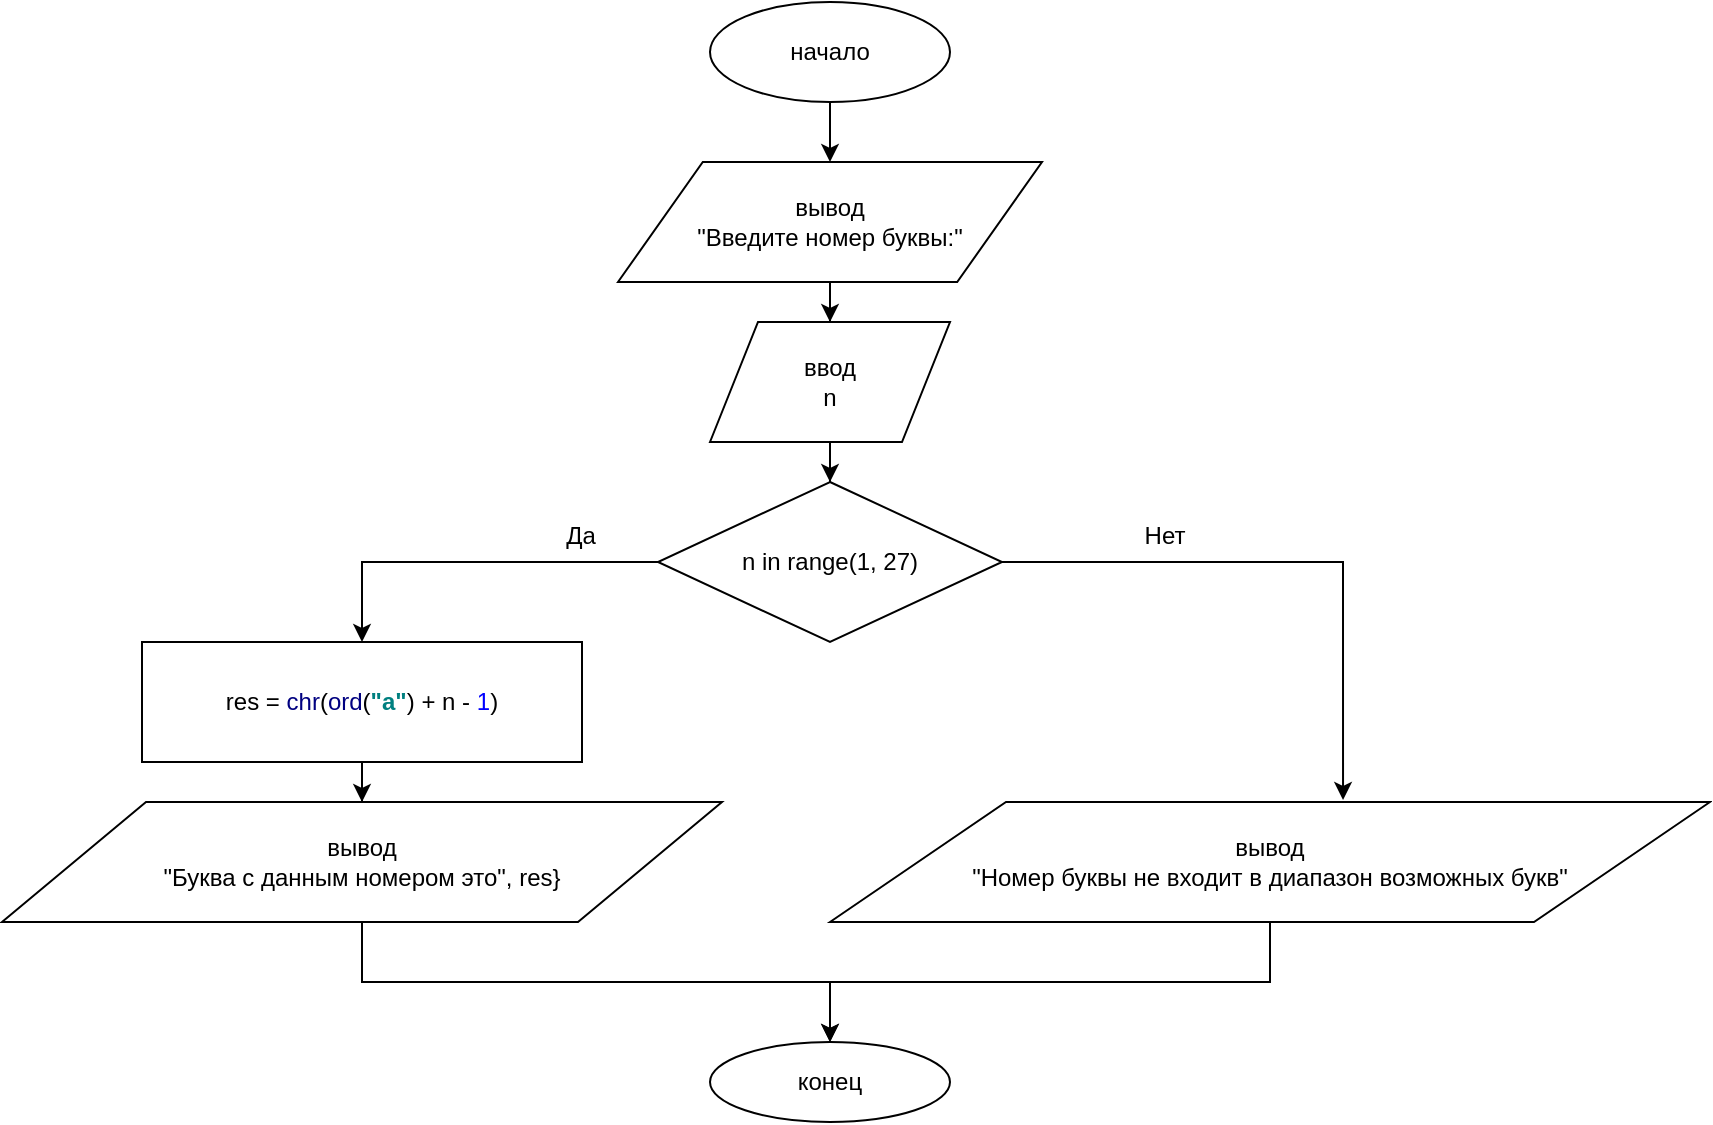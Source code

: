 <mxfile version="14.6.13" type="device"><diagram id="G6vD0Ne--FWub_fqIArY" name="Страница 1"><mxGraphModel dx="1086" dy="846" grid="1" gridSize="10" guides="1" tooltips="1" connect="1" arrows="1" fold="1" page="1" pageScale="1" pageWidth="827" pageHeight="1169" math="0" shadow="0"><root><mxCell id="0"/><mxCell id="1" parent="0"/><mxCell id="dd2V0d4ch81hb9fLxpme-1" value="" style="edgeStyle=orthogonalEdgeStyle;rounded=0;orthogonalLoop=1;jettySize=auto;html=1;" edge="1" parent="1" source="dd2V0d4ch81hb9fLxpme-2" target="dd2V0d4ch81hb9fLxpme-4"><mxGeometry relative="1" as="geometry"/></mxCell><mxCell id="dd2V0d4ch81hb9fLxpme-2" value="начало" style="ellipse;whiteSpace=wrap;html=1;" vertex="1" parent="1"><mxGeometry x="354" y="40" width="120" height="50" as="geometry"/></mxCell><mxCell id="dd2V0d4ch81hb9fLxpme-3" value="" style="edgeStyle=orthogonalEdgeStyle;rounded=0;orthogonalLoop=1;jettySize=auto;html=1;" edge="1" parent="1" source="dd2V0d4ch81hb9fLxpme-4" target="dd2V0d4ch81hb9fLxpme-6"><mxGeometry relative="1" as="geometry"/></mxCell><mxCell id="dd2V0d4ch81hb9fLxpme-4" value="&lt;div&gt;вывод&lt;/div&gt;&lt;div&gt;&quot;Введите номер буквы:&quot;&lt;br&gt;&lt;/div&gt;" style="shape=parallelogram;perimeter=parallelogramPerimeter;whiteSpace=wrap;html=1;" vertex="1" parent="1"><mxGeometry x="308" y="120" width="212" height="60" as="geometry"/></mxCell><mxCell id="dd2V0d4ch81hb9fLxpme-5" value="" style="edgeStyle=orthogonalEdgeStyle;rounded=0;orthogonalLoop=1;jettySize=auto;html=1;" edge="1" parent="1" source="dd2V0d4ch81hb9fLxpme-6" target="dd2V0d4ch81hb9fLxpme-9"><mxGeometry relative="1" as="geometry"/></mxCell><mxCell id="dd2V0d4ch81hb9fLxpme-6" value="&lt;div&gt;ввод&lt;/div&gt;&lt;div&gt;n&lt;br&gt;&lt;/div&gt;" style="shape=parallelogram;perimeter=parallelogramPerimeter;whiteSpace=wrap;html=1;" vertex="1" parent="1"><mxGeometry x="354" y="200" width="120" height="60" as="geometry"/></mxCell><mxCell id="dd2V0d4ch81hb9fLxpme-7" style="edgeStyle=orthogonalEdgeStyle;rounded=0;orthogonalLoop=1;jettySize=auto;html=1;exitX=1;exitY=0.5;exitDx=0;exitDy=0;entryX=0.583;entryY=-0.017;entryDx=0;entryDy=0;entryPerimeter=0;" edge="1" parent="1" source="dd2V0d4ch81hb9fLxpme-9" target="dd2V0d4ch81hb9fLxpme-11"><mxGeometry relative="1" as="geometry"/></mxCell><mxCell id="dd2V0d4ch81hb9fLxpme-8" style="edgeStyle=orthogonalEdgeStyle;rounded=0;orthogonalLoop=1;jettySize=auto;html=1;entryX=0.5;entryY=0;entryDx=0;entryDy=0;" edge="1" parent="1" source="dd2V0d4ch81hb9fLxpme-9" target="dd2V0d4ch81hb9fLxpme-13"><mxGeometry relative="1" as="geometry"/></mxCell><mxCell id="dd2V0d4ch81hb9fLxpme-9" value="n in range(1, 27)" style="rhombus;whiteSpace=wrap;html=1;" vertex="1" parent="1"><mxGeometry x="328" y="280" width="172" height="80" as="geometry"/></mxCell><mxCell id="dd2V0d4ch81hb9fLxpme-10" style="edgeStyle=orthogonalEdgeStyle;rounded=0;orthogonalLoop=1;jettySize=auto;html=1;entryX=0.5;entryY=0;entryDx=0;entryDy=0;" edge="1" parent="1" source="dd2V0d4ch81hb9fLxpme-11" target="dd2V0d4ch81hb9fLxpme-16"><mxGeometry relative="1" as="geometry"/></mxCell><mxCell id="dd2V0d4ch81hb9fLxpme-11" value="вывод&lt;br&gt;&quot;Номер буквы не входит в диапазон возможных букв&quot;" style="shape=parallelogram;perimeter=parallelogramPerimeter;whiteSpace=wrap;html=1;" vertex="1" parent="1"><mxGeometry x="414" y="440" width="440" height="60" as="geometry"/></mxCell><mxCell id="dd2V0d4ch81hb9fLxpme-12" value="" style="edgeStyle=orthogonalEdgeStyle;rounded=0;orthogonalLoop=1;jettySize=auto;html=1;" edge="1" parent="1" source="dd2V0d4ch81hb9fLxpme-13" target="dd2V0d4ch81hb9fLxpme-15"><mxGeometry relative="1" as="geometry"/></mxCell><mxCell id="dd2V0d4ch81hb9fLxpme-13" value="&lt;pre style=&quot;background-color: rgb(255 , 255 , 255) ; color: rgb(0 , 0 , 0)&quot;&gt;&lt;font face=&quot;Helvetica&quot;&gt;res = &lt;span style=&quot;color: rgb(0 , 0 , 128)&quot;&gt;chr&lt;/span&gt;(&lt;span style=&quot;color: rgb(0 , 0 , 128)&quot;&gt;ord&lt;/span&gt;(&lt;span style=&quot;color: rgb(0 , 128 , 128) ; font-weight: bold&quot;&gt;&quot;a&quot;&lt;/span&gt;) + n - &lt;span style=&quot;color: rgb(0 , 0 , 255)&quot;&gt;1&lt;/span&gt;)&lt;/font&gt;&lt;/pre&gt;" style="rounded=0;whiteSpace=wrap;html=1;" vertex="1" parent="1"><mxGeometry x="70" y="360" width="220" height="60" as="geometry"/></mxCell><mxCell id="dd2V0d4ch81hb9fLxpme-14" style="edgeStyle=orthogonalEdgeStyle;rounded=0;orthogonalLoop=1;jettySize=auto;html=1;exitX=0.5;exitY=1;exitDx=0;exitDy=0;" edge="1" parent="1" source="dd2V0d4ch81hb9fLxpme-15" target="dd2V0d4ch81hb9fLxpme-16"><mxGeometry relative="1" as="geometry"/></mxCell><mxCell id="dd2V0d4ch81hb9fLxpme-15" value="&lt;div&gt;вывод&lt;/div&gt;&lt;div&gt;&quot;Буква с данным номером это&quot;, res}&lt;br&gt;&lt;/div&gt;" style="shape=parallelogram;perimeter=parallelogramPerimeter;whiteSpace=wrap;html=1;" vertex="1" parent="1"><mxGeometry y="440" width="360" height="60" as="geometry"/></mxCell><mxCell id="dd2V0d4ch81hb9fLxpme-16" value="конец" style="ellipse;whiteSpace=wrap;html=1;" vertex="1" parent="1"><mxGeometry x="354" y="560" width="120" height="40" as="geometry"/></mxCell><mxCell id="dd2V0d4ch81hb9fLxpme-17" value="Да" style="text;html=1;align=center;verticalAlign=middle;resizable=0;points=[];autosize=1;" vertex="1" parent="1"><mxGeometry x="274" y="297" width="30" height="20" as="geometry"/></mxCell><mxCell id="dd2V0d4ch81hb9fLxpme-18" value="Нет" style="text;html=1;align=center;verticalAlign=middle;resizable=0;points=[];autosize=1;" vertex="1" parent="1"><mxGeometry x="561" y="297" width="40" height="20" as="geometry"/></mxCell></root></mxGraphModel></diagram></mxfile>